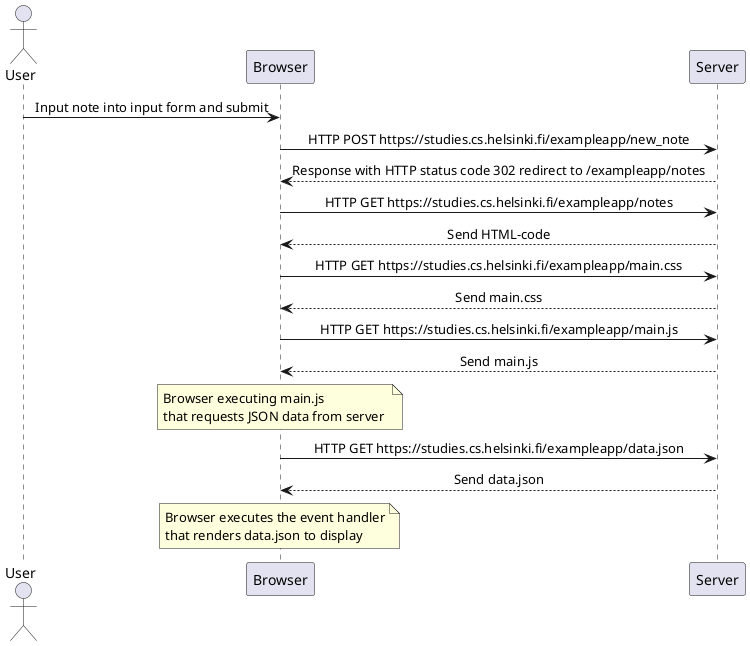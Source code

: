 @startuml /new_note diagram
skinparam sequenceMessageAlign center
actor User
User->Browser: Input note into input form and submit
Browser->Server: HTTP POST https://studies.cs.helsinki.fi/exampleapp/new_note
Browser<--Server: Response with HTTP status code 302 redirect to /exampleapp/notes
Browser->Server: HTTP GET https://studies.cs.helsinki.fi/exampleapp/notes
Browser<--Server: Send HTML-code
Browser->Server: HTTP GET https://studies.cs.helsinki.fi/exampleapp/main.css
Browser<--Server: Send main.css
Browser->Server: HTTP GET https://studies.cs.helsinki.fi/exampleapp/main.js
Browser<--Server: Send main.js

note over Browser
Browser executing main.js
that requests JSON data from server 
end note

Browser->Server: HTTP GET https://studies.cs.helsinki.fi/exampleapp/data.json
Browser<--Server: Send data.json

note over Browser
Browser executes the event handler
that renders data.json to display
end note
@enduml